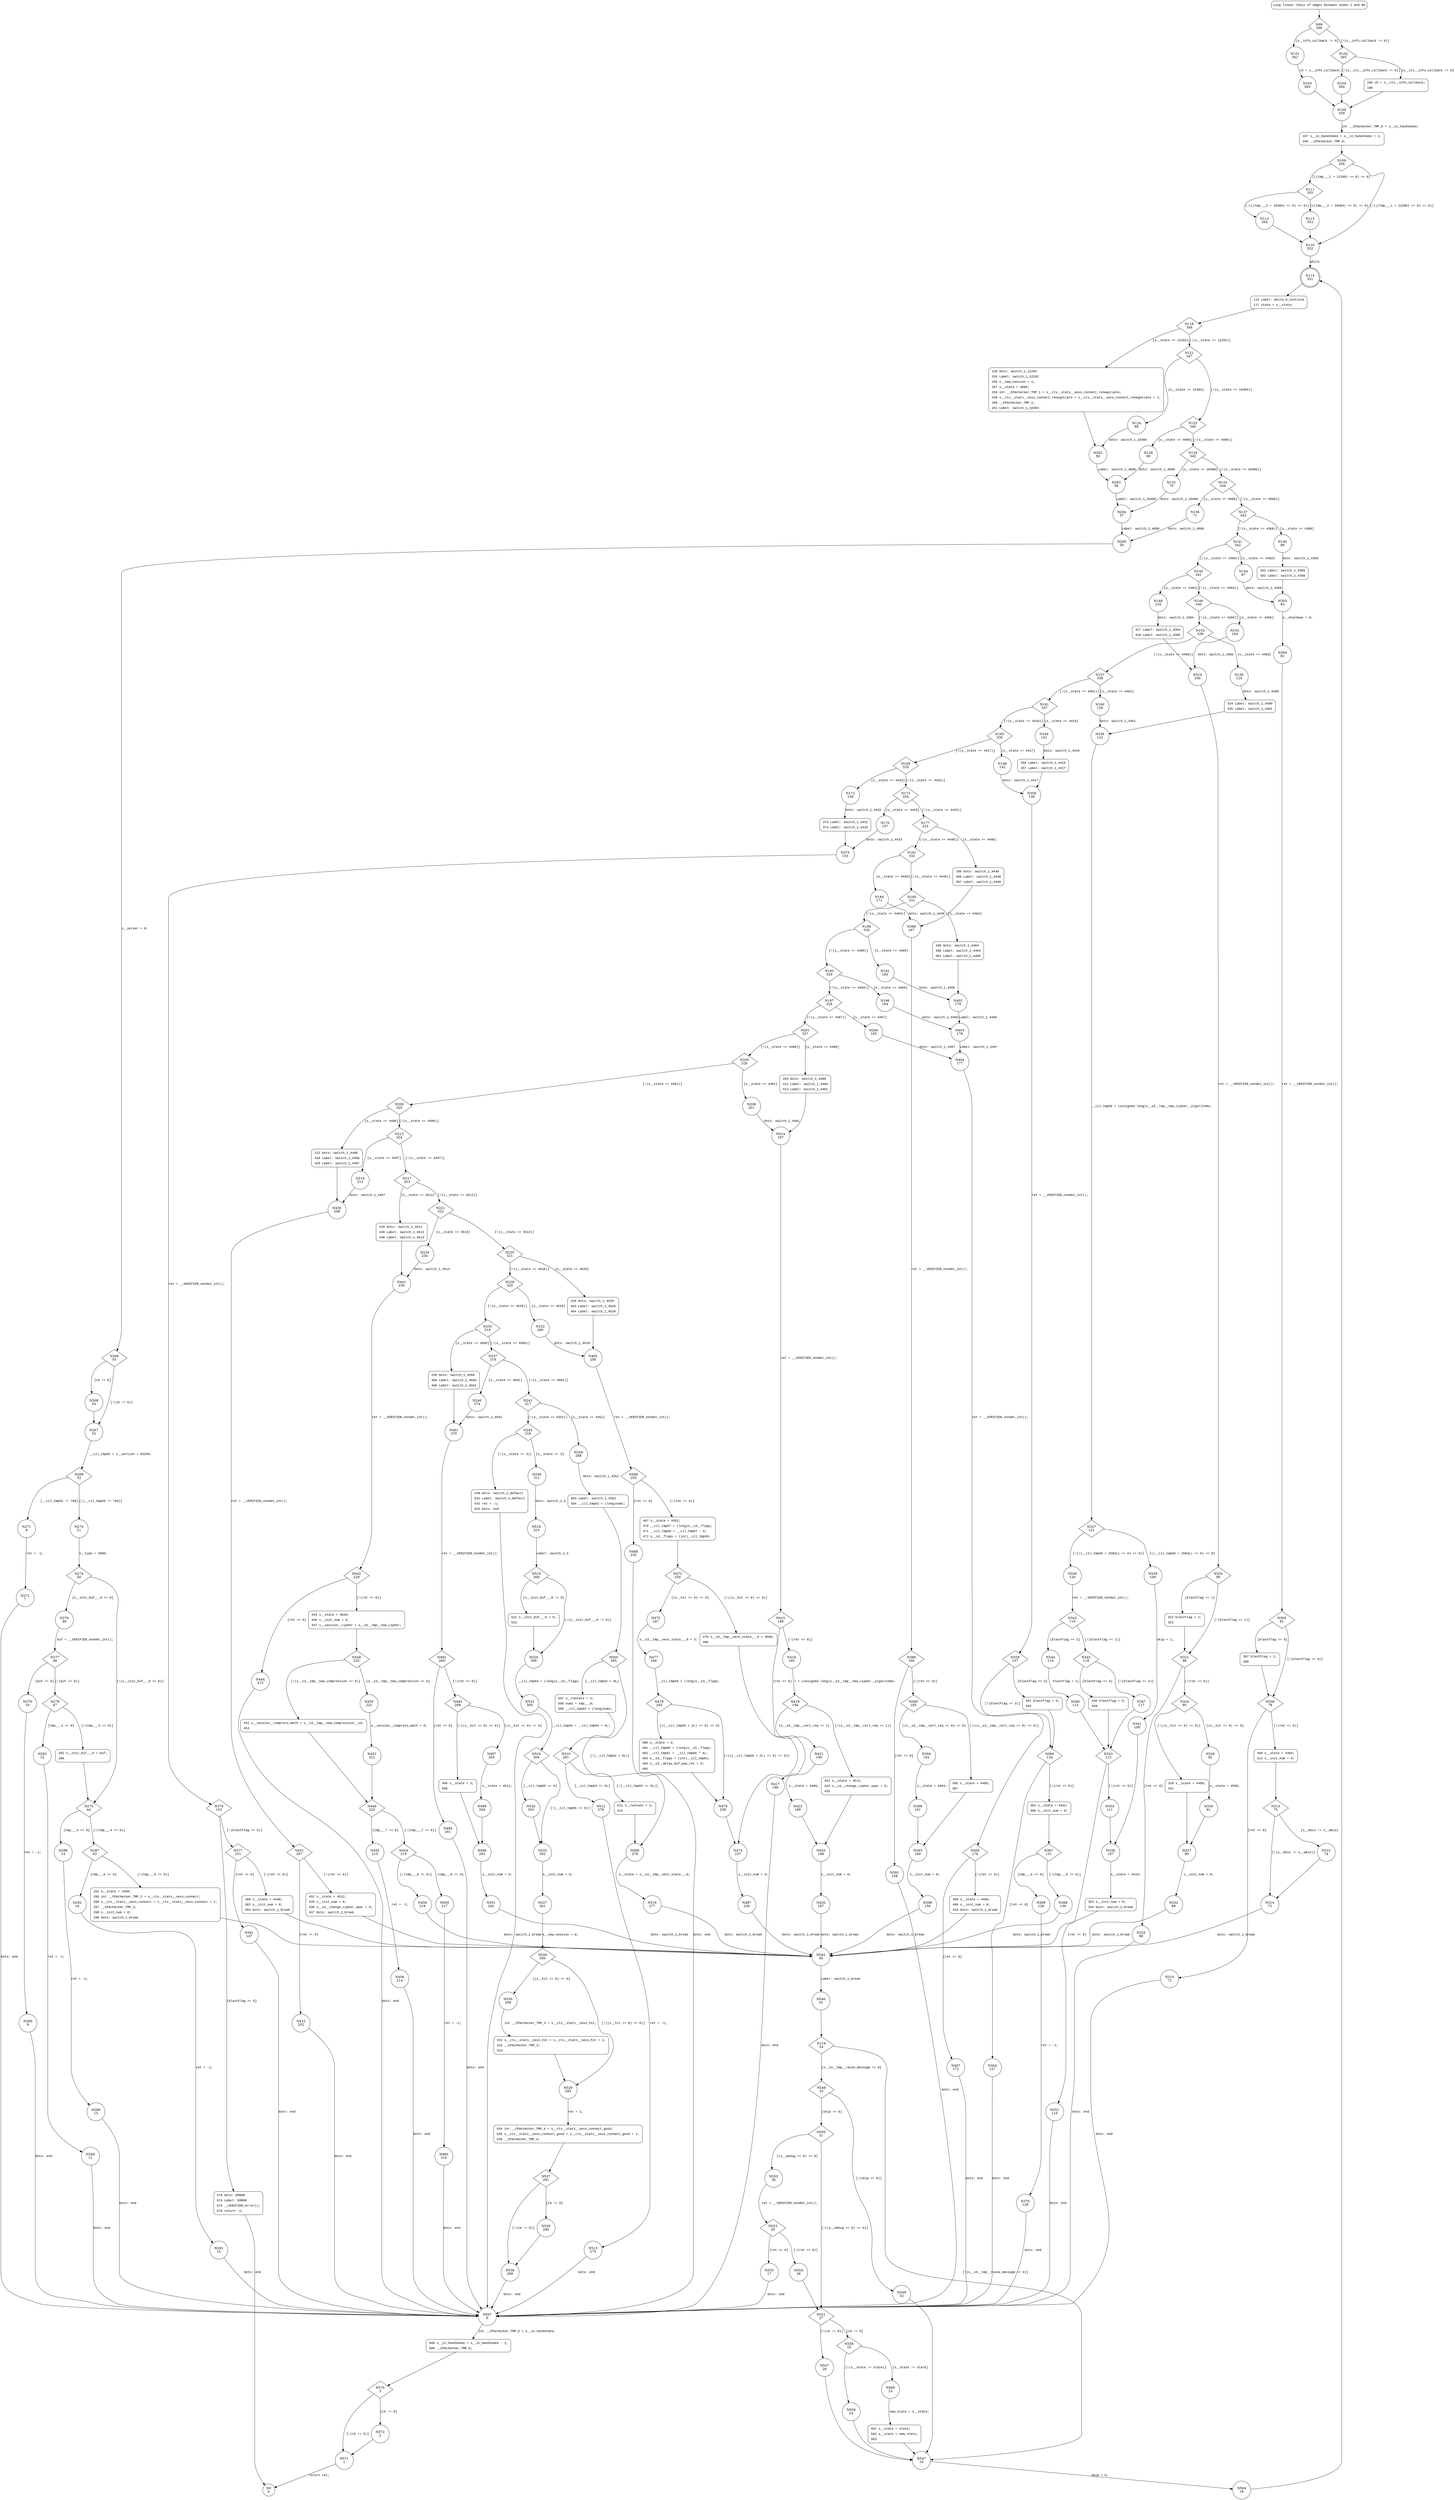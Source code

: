 digraph ssl3_connect {
99 [shape="diamond" label="N99\n366"]
101 [shape="circle" label="N101\n361"]
102 [shape="diamond" label="N102\n365"]
105 [shape="circle" label="N105\n363"]
104 [shape="circle" label="N104\n364"]
100 [shape="circle" label="N100\n359"]
107 [shape="circle" label="N107\n358"]
109 [shape="diamond" label="N109\n356"]
111 [shape="diamond" label="N111\n355"]
110 [shape="circle" label="N110\n352"]
114 [shape="doublecircle" label="N114\n351"]
115 [shape="circle" label="N115\n350"]
118 [shape="diamond" label="N118\n348"]
120 [shape="circle" label="N120\n67"]
121 [shape="diamond" label="N121\n347"]
124 [shape="circle" label="N124\n68"]
125 [shape="diamond" label="N125\n346"]
128 [shape="circle" label="N128\n69"]
129 [shape="diamond" label="N129\n345"]
132 [shape="circle" label="N132\n70"]
133 [shape="diamond" label="N133\n344"]
136 [shape="circle" label="N136\n71"]
137 [shape="diamond" label="N137\n343"]
140 [shape="circle" label="N140\n86"]
141 [shape="diamond" label="N141\n342"]
144 [shape="circle" label="N144\n87"]
145 [shape="diamond" label="N145\n341"]
148 [shape="circle" label="N148\n103"]
149 [shape="diamond" label="N149\n340"]
152 [shape="circle" label="N152\n104"]
153 [shape="diamond" label="N153\n339"]
156 [shape="circle" label="N156\n125"]
157 [shape="diamond" label="N157\n338"]
160 [shape="circle" label="N160\n126"]
161 [shape="diamond" label="N161\n337"]
164 [shape="circle" label="N164\n141"]
165 [shape="diamond" label="N165\n336"]
168 [shape="circle" label="N168\n142"]
169 [shape="diamond" label="N169\n335"]
172 [shape="circle" label="N172\n156"]
173 [shape="diamond" label="N173\n334"]
176 [shape="circle" label="N176\n157"]
177 [shape="diamond" label="N177\n333"]
180 [shape="circle" label="N180\n170"]
181 [shape="diamond" label="N181\n332"]
184 [shape="circle" label="N184\n171"]
185 [shape="diamond" label="N185\n331"]
188 [shape="circle" label="N188\n182"]
189 [shape="diamond" label="N189\n330"]
192 [shape="circle" label="N192\n183"]
193 [shape="diamond" label="N193\n329"]
196 [shape="circle" label="N196\n184"]
197 [shape="diamond" label="N197\n328"]
200 [shape="circle" label="N200\n185"]
201 [shape="diamond" label="N201\n327"]
204 [shape="circle" label="N204\n200"]
205 [shape="diamond" label="N205\n326"]
208 [shape="circle" label="N208\n201"]
209 [shape="diamond" label="N209\n325"]
212 [shape="circle" label="N212\n211"]
213 [shape="diamond" label="N213\n324"]
216 [shape="circle" label="N216\n212"]
217 [shape="diamond" label="N217\n323"]
220 [shape="circle" label="N220\n233"]
221 [shape="diamond" label="N221\n322"]
224 [shape="circle" label="N224\n234"]
225 [shape="diamond" label="N225\n321"]
228 [shape="circle" label="N228\n259"]
229 [shape="diamond" label="N229\n320"]
232 [shape="circle" label="N232\n260"]
233 [shape="diamond" label="N233\n319"]
236 [shape="circle" label="N236\n273"]
237 [shape="diamond" label="N237\n318"]
240 [shape="circle" label="N240\n274"]
241 [shape="diamond" label="N241\n317"]
244 [shape="circle" label="N244\n288"]
245 [shape="diamond" label="N245\n316"]
248 [shape="circle" label="N248\n311"]
249 [shape="circle" label="N249\n315"]
567 [shape="circle" label="N567\n6"]
568 [shape="circle" label="N568\n5"]
570 [shape="diamond" label="N570\n3"]
572 [shape="circle" label="N572\n2"]
571 [shape="circle" label="N571\n1"]
0 [shape="circle" label="N0\n0"]
518 [shape="circle" label="N518\n310"]
519 [shape="diamond" label="N519\n309"]
521 [shape="circle" label="N521\n308"]
520 [shape="circle" label="N520\n306"]
523 [shape="circle" label="N523\n305"]
524 [shape="diamond" label="N524\n304"]
526 [shape="circle" label="N526\n303"]
525 [shape="circle" label="N525\n302"]
527 [shape="circle" label="N527\n301"]
528 [shape="diamond" label="N528\n300"]
530 [shape="circle" label="N530\n299"]
529 [shape="circle" label="N529\n295"]
534 [shape="circle" label="N534\n294"]
537 [shape="diamond" label="N537\n291"]
539 [shape="circle" label="N539\n290"]
538 [shape="circle" label="N538\n289"]
531 [shape="circle" label="N531\n298"]
503 [shape="circle" label="N503\n287"]
505 [shape="diamond" label="N505\n285"]
507 [shape="circle" label="N507\n284"]
506 [shape="circle" label="N506\n278"]
516 [shape="circle" label="N516\n277"]
545 [shape="circle" label="N545\n36"]
546 [shape="circle" label="N546\n35"]
119 [shape="diamond" label="N119\n34"]
548 [shape="diamond" label="N548\n33"]
547 [shape="circle" label="N547\n19"]
564 [shape="circle" label="N564\n18"]
550 [shape="diamond" label="N550\n31"]
549 [shape="circle" label="N549\n32"]
552 [shape="circle" label="N552\n30"]
551 [shape="diamond" label="N551\n27"]
558 [shape="diamond" label="N558\n25"]
557 [shape="circle" label="N557\n26"]
560 [shape="circle" label="N560\n23"]
559 [shape="circle" label="N559\n24"]
561 [shape="circle" label="N561\n22"]
553 [shape="diamond" label="N553\n29"]
555 [shape="circle" label="N555\n17"]
554 [shape="circle" label="N554\n28"]
510 [shape="diamond" label="N510\n281"]
512 [shape="circle" label="N512\n276"]
511 [shape="circle" label="N511\n280"]
513 [shape="circle" label="N513\n275"]
491 [shape="circle" label="N491\n270"]
492 [shape="diamond" label="N492\n269"]
494 [shape="circle" label="N494\n261"]
493 [shape="diamond" label="N493\n268"]
497 [shape="circle" label="N497\n265"]
498 [shape="circle" label="N498\n267"]
496 [shape="circle" label="N496\n263"]
501 [shape="circle" label="N501\n262"]
499 [shape="circle" label="N499\n264"]
465 [shape="circle" label="N465\n256"]
466 [shape="diamond" label="N466\n255"]
468 [shape="circle" label="N468\n235"]
467 [shape="circle" label="N467\n254"]
473 [shape="diamond" label="N473\n250"]
475 [shape="circle" label="N475\n247"]
476 [shape="circle" label="N476\n249"]
474 [shape="circle" label="N474\n237"]
487 [shape="circle" label="N487\n236"]
477 [shape="circle" label="N477\n246"]
478 [shape="diamond" label="N478\n245"]
480 [shape="circle" label="N480\n244"]
479 [shape="circle" label="N479\n238"]
441 [shape="circle" label="N441\n230"]
442 [shape="diamond" label="N442\n229"]
444 [shape="circle" label="N444\n213"]
443 [shape="circle" label="N443\n228"]
448 [shape="diamond" label="N448\n225"]
450 [shape="circle" label="N450\n222"]
451 [shape="circle" label="N451\n224"]
449 [shape="diamond" label="N449\n220"]
455 [shape="circle" label="N455\n215"]
454 [shape="diamond" label="N454\n219"]
459 [shape="circle" label="N459\n217"]
458 [shape="circle" label="N458\n218"]
460 [shape="circle" label="N460\n216"]
456 [shape="circle" label="N456\n214"]
452 [shape="circle" label="N452\n221"]
430 [shape="circle" label="N430\n208"]
431 [shape="diamond" label="N431\n207"]
433 [shape="circle" label="N433\n202"]
432 [shape="circle" label="N432\n206"]
414 [shape="circle" label="N414\n197"]
415 [shape="diamond" label="N415\n196"]
417 [shape="circle" label="N417\n186"]
416 [shape="circle" label="N416\n195"]
419 [shape="diamond" label="N419\n194"]
421 [shape="circle" label="N421\n190"]
422 [shape="circle" label="N422\n193"]
420 [shape="circle" label="N420\n188"]
426 [shape="circle" label="N426\n187"]
423 [shape="circle" label="N423\n189"]
404 [shape="circle" label="N404\n177"]
405 [shape="diamond" label="N405\n176"]
407 [shape="circle" label="N407\n172"]
406 [shape="circle" label="N406\n175"]
403 [shape="circle" label="N403\n178"]
402 [shape="circle" label="N402\n179"]
388 [shape="circle" label="N388\n167"]
389 [shape="diamond" label="N389\n166"]
391 [shape="circle" label="N391\n158"]
390 [shape="diamond" label="N390\n165"]
394 [shape="circle" label="N394\n162"]
395 [shape="circle" label="N395\n164"]
393 [shape="circle" label="N393\n160"]
398 [shape="circle" label="N398\n159"]
396 [shape="circle" label="N396\n161"]
375 [shape="circle" label="N375\n153"]
376 [shape="diamond" label="N376\n152"]
378 [shape="circle" label="N378\n146"]
377 [shape="diamond" label="N377\n151"]
381 [shape="circle" label="N381\n147"]
380 [shape="circle" label="N380\n150"]
373 [shape="circle" label="N373\n155"]
358 [shape="circle" label="N358\n138"]
359 [shape="diamond" label="N359\n137"]
361 [shape="circle" label="N361\n136"]
360 [shape="diamond" label="N360\n134"]
364 [shape="circle" label="N364\n127"]
363 [shape="circle" label="N363\n133"]
367 [shape="diamond" label="N367\n131"]
369 [shape="circle" label="N369\n129"]
368 [shape="circle" label="N368\n130"]
370 [shape="circle" label="N370\n128"]
356 [shape="circle" label="N356\n140"]
336 [shape="circle" label="N336\n122"]
337 [shape="diamond" label="N337\n121"]
339 [shape="circle" label="N339\n109"]
340 [shape="circle" label="N340\n120"]
342 [shape="diamond" label="N342\n119"]
344 [shape="circle" label="N344\n114"]
345 [shape="diamond" label="N345\n118"]
348 [shape="circle" label="N348\n116"]
347 [shape="circle" label="N347\n117"]
343 [shape="diamond" label="N343\n112"]
351 [shape="circle" label="N351\n110"]
350 [shape="circle" label="N350\n111"]
338 [shape="circle" label="N338\n107"]
353 [shape="circle" label="N353\n106"]
346 [shape="circle" label="N346\n113"]
341 [shape="circle" label="N341\n108"]
334 [shape="circle" label="N334\n124"]
319 [shape="circle" label="N319\n100"]
320 [shape="diamond" label="N320\n99"]
322 [shape="circle" label="N322\n98"]
321 [shape="diamond" label="N321\n96"]
325 [shape="circle" label="N325\n88"]
324 [shape="diamond" label="N324\n95"]
328 [shape="circle" label="N328\n92"]
329 [shape="circle" label="N329\n94"]
327 [shape="circle" label="N327\n90"]
332 [shape="circle" label="N332\n89"]
330 [shape="circle" label="N330\n91"]
317 [shape="circle" label="N317\n102"]
303 [shape="circle" label="N303\n83"]
304 [shape="circle" label="N304\n82"]
305 [shape="diamond" label="N305\n81"]
307 [shape="circle" label="N307\n80"]
306 [shape="diamond" label="N306\n78"]
310 [shape="circle" label="N310\n72"]
309 [shape="circle" label="N309\n77"]
313 [shape="diamond" label="N313\n75"]
315 [shape="circle" label="N315\n74"]
314 [shape="circle" label="N314\n73"]
301 [shape="circle" label="N301\n85"]
265 [shape="circle" label="N265\n56"]
266 [shape="diamond" label="N266\n55"]
268 [shape="circle" label="N268\n54"]
267 [shape="circle" label="N267\n53"]
269 [shape="diamond" label="N269\n52"]
271 [shape="circle" label="N271\n8"]
270 [shape="circle" label="N270\n51"]
274 [shape="diamond" label="N274\n50"]
276 [shape="circle" label="N276\n49"]
275 [shape="diamond" label="N275\n44"]
288 [shape="circle" label="N288\n14"]
287 [shape="diamond" label="N287\n43"]
292 [shape="circle" label="N292\n16"]
291 [shape="circle" label="N291\n42"]
293 [shape="circle" label="N293\n15"]
289 [shape="circle" label="N289\n13"]
277 [shape="diamond" label="N277\n48"]
279 [shape="circle" label="N279\n10"]
278 [shape="diamond" label="N278\n47"]
283 [shape="circle" label="N283\n12"]
282 [shape="circle" label="N282\n46"]
284 [shape="circle" label="N284\n11"]
280 [shape="circle" label="N280\n9"]
272 [shape="circle" label="N272\n7"]
264 [shape="circle" label="N264\n57"]
263 [shape="circle" label="N263\n58"]
262 [shape="circle" label="N262\n59"]
113 [shape="circle" label="N113\n353"]
112 [shape="circle" label="N112\n354"]
103 [shape="circle" label="N103\n360"]
1 [style="filled,bold" penwidth="1" fillcolor="white" fontname="Courier New" shape="Mrecord" label="Long linear chain of edges between nodes 1 and 98"]
1 -> 99[label=""]
107 [style="filled,bold" penwidth="1" fillcolor="white" fontname="Courier New" shape="Mrecord" label=<<table border="0" cellborder="0" cellpadding="3" bgcolor="white"><tr><td align="right">107</td><td align="left">s__in_handshake = s__in_handshake + 1;</td></tr><tr><td align="right">108</td><td align="left">__CPAchecker_TMP_0;</td></tr></table>>]
107 -> 109[label=""]
115 [style="filled,bold" penwidth="1" fillcolor="white" fontname="Courier New" shape="Mrecord" label=<<table border="0" cellborder="0" cellpadding="3" bgcolor="white"><tr><td align="right">115</td><td align="left">Label: while_0_continue</td></tr><tr><td align="right">117</td><td align="left">state = s__state;</td></tr></table>>]
115 -> 118[label=""]
249 [style="filled,bold" penwidth="1" fillcolor="white" fontname="Courier New" shape="Mrecord" label=<<table border="0" cellborder="0" cellpadding="3" bgcolor="white"><tr><td align="right">249</td><td align="left">Goto: switch_1_default</td></tr><tr><td align="right">541</td><td align="left">Label: switch_1_default</td></tr><tr><td align="right">542</td><td align="left">ret = -1;</td></tr><tr><td align="right">543</td><td align="left">Goto: end</td></tr></table>>]
249 -> 567[label=""]
568 [style="filled,bold" penwidth="1" fillcolor="white" fontname="Courier New" shape="Mrecord" label=<<table border="0" cellborder="0" cellpadding="3" bgcolor="white"><tr><td align="right">568</td><td align="left">s__in_handshake = s__in_handshake - 1;</td></tr><tr><td align="right">569</td><td align="left">__CPAchecker_TMP_5;</td></tr></table>>]
568 -> 570[label=""]
534 [style="filled,bold" penwidth="1" fillcolor="white" fontname="Courier New" shape="Mrecord" label=<<table border="0" cellborder="0" cellpadding="3" bgcolor="white"><tr><td align="right">534</td><td align="left">int __CPAchecker_TMP_4 = s__ctx__stats__sess_connect_good;</td></tr><tr><td align="right">535</td><td align="left">s__ctx__stats__sess_connect_good = s__ctx__stats__sess_connect_good + 1;</td></tr><tr><td align="right">536</td><td align="left">__CPAchecker_TMP_4;</td></tr></table>>]
534 -> 537[label=""]
531 [style="filled,bold" penwidth="1" fillcolor="white" fontname="Courier New" shape="Mrecord" label=<<table border="0" cellborder="0" cellpadding="3" bgcolor="white"><tr><td align="right">531</td><td align="left">s__ctx__stats__sess_hit = s__ctx__stats__sess_hit + 1;</td></tr><tr><td align="right">532</td><td align="left">__CPAchecker_TMP_3;</td></tr><tr><td align="right">533</td><td align="left"></td></tr></table>>]
531 -> 529[label=""]
521 [style="filled,bold" penwidth="1" fillcolor="white" fontname="Courier New" shape="Mrecord" label=<<table border="0" cellborder="0" cellpadding="3" bgcolor="white"><tr><td align="right">521</td><td align="left">s__init_buf___0 = 0;</td></tr><tr><td align="right">522</td><td align="left"></td></tr></table>>]
521 -> 520[label=""]
503 [style="filled,bold" penwidth="1" fillcolor="white" fontname="Courier New" shape="Mrecord" label=<<table border="0" cellborder="0" cellpadding="3" bgcolor="white"><tr><td align="right">503</td><td align="left">Label: switch_1_4352</td></tr><tr><td align="right">504</td><td align="left">__cil_tmp62 = (long)num1;</td></tr></table>>]
503 -> 505[label=""]
561 [style="filled,bold" penwidth="1" fillcolor="white" fontname="Courier New" shape="Mrecord" label=<<table border="0" cellborder="0" cellpadding="3" bgcolor="white"><tr><td align="right">561</td><td align="left">s__state = state;</td></tr><tr><td align="right">562</td><td align="left">s__state = new_state;</td></tr><tr><td align="right">563</td><td align="left"></td></tr></table>>]
561 -> 547[label=""]
507 [style="filled,bold" penwidth="1" fillcolor="white" fontname="Courier New" shape="Mrecord" label=<<table border="0" cellborder="0" cellpadding="3" bgcolor="white"><tr><td align="right">507</td><td align="left">s__rwstate = 2;</td></tr><tr><td align="right">508</td><td align="left">num1 = tmp___9;</td></tr><tr><td align="right">509</td><td align="left">__cil_tmp63 = (long)num1;</td></tr></table>>]
507 -> 510[label=""]
511 [style="filled,bold" penwidth="1" fillcolor="white" fontname="Courier New" shape="Mrecord" label=<<table border="0" cellborder="0" cellpadding="3" bgcolor="white"><tr><td align="right">511</td><td align="left">s__rwstate = 1;</td></tr><tr><td align="right">515</td><td align="left"></td></tr></table>>]
511 -> 506[label=""]
498 [style="filled,bold" penwidth="1" fillcolor="white" fontname="Courier New" shape="Mrecord" label=<<table border="0" cellborder="0" cellpadding="3" bgcolor="white"><tr><td align="right">498</td><td align="left">s__state = 3;</td></tr><tr><td align="right">500</td><td align="left"></td></tr></table>>]
498 -> 496[label=""]
236 [style="filled,bold" penwidth="1" fillcolor="white" fontname="Courier New" shape="Mrecord" label=<<table border="0" cellborder="0" cellpadding="3" bgcolor="white"><tr><td align="right">236</td><td align="left">Goto: switch_1_4560</td></tr><tr><td align="right">489</td><td align="left">Label: switch_1_4560</td></tr><tr><td align="right">490</td><td align="left">Label: switch_1_4561</td></tr></table>>]
236 -> 491[label=""]
467 [style="filled,bold" penwidth="1" fillcolor="white" fontname="Courier New" shape="Mrecord" label=<<table border="0" cellborder="0" cellpadding="3" bgcolor="white"><tr><td align="right">467</td><td align="left">s__state = 4352;</td></tr><tr><td align="right">470</td><td align="left">__cil_tmp57 = (long)s__s3__flags;</td></tr><tr><td align="right">471</td><td align="left">__cil_tmp58 = __cil_tmp57 - 5;</td></tr><tr><td align="right">472</td><td align="left">s__s3__flags = (int)__cil_tmp58;</td></tr></table>>]
467 -> 473[label=""]
476 [style="filled,bold" penwidth="1" fillcolor="white" fontname="Courier New" shape="Mrecord" label=<<table border="0" cellborder="0" cellpadding="3" bgcolor="white"><tr><td align="right">476</td><td align="left">s__s3__tmp__next_state___0 = 4560;</td></tr><tr><td align="right">486</td><td align="left"></td></tr></table>>]
476 -> 474[label=""]
480 [style="filled,bold" penwidth="1" fillcolor="white" fontname="Courier New" shape="Mrecord" label=<<table border="0" cellborder="0" cellpadding="3" bgcolor="white"><tr><td align="right">480</td><td align="left">s__state = 3;</td></tr><tr><td align="right">481</td><td align="left">__cil_tmp60 = (long)s__s3__flags;</td></tr><tr><td align="right">482</td><td align="left">__cil_tmp61 = __cil_tmp60 * 4L;</td></tr><tr><td align="right">483</td><td align="left">s__s3__flags = (int)__cil_tmp61;</td></tr><tr><td align="right">484</td><td align="left">s__s3__delay_buf_pop_ret = 0;</td></tr><tr><td align="right">485</td><td align="left"></td></tr></table>>]
480 -> 479[label=""]
228 [style="filled,bold" penwidth="1" fillcolor="white" fontname="Courier New" shape="Mrecord" label=<<table border="0" cellborder="0" cellpadding="3" bgcolor="white"><tr><td align="right">228</td><td align="left">Goto: switch_1_4528</td></tr><tr><td align="right">463</td><td align="left">Label: switch_1_4528</td></tr><tr><td align="right">464</td><td align="left">Label: switch_1_4529</td></tr></table>>]
228 -> 465[label=""]
443 [style="filled,bold" penwidth="1" fillcolor="white" fontname="Courier New" shape="Mrecord" label=<<table border="0" cellborder="0" cellpadding="3" bgcolor="white"><tr><td align="right">443</td><td align="left">s__state = 4528;</td></tr><tr><td align="right">446</td><td align="left">s__init_num = 0;</td></tr><tr><td align="right">447</td><td align="left">s__session__cipher = s__s3__tmp__new_cipher;</td></tr></table>>]
443 -> 448[label=""]
451 [style="filled,bold" penwidth="1" fillcolor="white" fontname="Courier New" shape="Mrecord" label=<<table border="0" cellborder="0" cellpadding="3" bgcolor="white"><tr><td align="right">451</td><td align="left">s__session__compress_meth = s__s3__tmp__new_compression__id;</td></tr><tr><td align="right">453</td><td align="left"></td></tr></table>>]
451 -> 449[label=""]
220 [style="filled,bold" penwidth="1" fillcolor="white" fontname="Courier New" shape="Mrecord" label=<<table border="0" cellborder="0" cellpadding="3" bgcolor="white"><tr><td align="right">220</td><td align="left">Goto: switch_1_4512</td></tr><tr><td align="right">439</td><td align="left">Label: switch_1_4512</td></tr><tr><td align="right">440</td><td align="left">Label: switch_1_4513</td></tr></table>>]
220 -> 441[label=""]
432 [style="filled,bold" penwidth="1" fillcolor="white" fontname="Courier New" shape="Mrecord" label=<<table border="0" cellborder="0" cellpadding="3" bgcolor="white"><tr><td align="right">432</td><td align="left">s__state = 4512;</td></tr><tr><td align="right">435</td><td align="left">s__init_num = 0;</td></tr><tr><td align="right">436</td><td align="left">s__s3__change_cipher_spec = 0;</td></tr><tr><td align="right">437</td><td align="left">Goto: switch_1_break</td></tr></table>>]
432 -> 545[label=""]
212 [style="filled,bold" penwidth="1" fillcolor="white" fontname="Courier New" shape="Mrecord" label=<<table border="0" cellborder="0" cellpadding="3" bgcolor="white"><tr><td align="right">212</td><td align="left">Goto: switch_1_4496</td></tr><tr><td align="right">428</td><td align="left">Label: switch_1_4496</td></tr><tr><td align="right">429</td><td align="left">Label: switch_1_4497</td></tr></table>>]
212 -> 430[label=""]
422 [style="filled,bold" penwidth="1" fillcolor="white" fontname="Courier New" shape="Mrecord" label=<<table border="0" cellborder="0" cellpadding="3" bgcolor="white"><tr><td align="right">422</td><td align="left">s__state = 4512;</td></tr><tr><td align="right">424</td><td align="left">s__s3__change_cipher_spec = 0;</td></tr><tr><td align="right">425</td><td align="left"></td></tr></table>>]
422 -> 420[label=""]
204 [style="filled,bold" penwidth="1" fillcolor="white" fontname="Courier New" shape="Mrecord" label=<<table border="0" cellborder="0" cellpadding="3" bgcolor="white"><tr><td align="right">204</td><td align="left">Goto: switch_1_4480</td></tr><tr><td align="right">412</td><td align="left">Label: switch_1_4480</td></tr><tr><td align="right">413</td><td align="left">Label: switch_1_4481</td></tr></table>>]
204 -> 414[label=""]
406 [style="filled,bold" penwidth="1" fillcolor="white" fontname="Courier New" shape="Mrecord" label=<<table border="0" cellborder="0" cellpadding="3" bgcolor="white"><tr><td align="right">406</td><td align="left">s__state = 4480;</td></tr><tr><td align="right">409</td><td align="left">s__init_num = 0;</td></tr><tr><td align="right">410</td><td align="left">Goto: switch_1_break</td></tr></table>>]
406 -> 545[label=""]
188 [style="filled,bold" penwidth="1" fillcolor="white" fontname="Courier New" shape="Mrecord" label=<<table border="0" cellborder="0" cellpadding="3" bgcolor="white"><tr><td align="right">188</td><td align="left">Goto: switch_1_4464</td></tr><tr><td align="right">400</td><td align="left">Label: switch_1_4464</td></tr><tr><td align="right">401</td><td align="left">Label: switch_1_4465</td></tr></table>>]
188 -> 402[label=""]
395 [style="filled,bold" penwidth="1" fillcolor="white" fontname="Courier New" shape="Mrecord" label=<<table border="0" cellborder="0" cellpadding="3" bgcolor="white"><tr><td align="right">395</td><td align="left">s__state = 4480;</td></tr><tr><td align="right">397</td><td align="left"></td></tr></table>>]
395 -> 393[label=""]
180 [style="filled,bold" penwidth="1" fillcolor="white" fontname="Courier New" shape="Mrecord" label=<<table border="0" cellborder="0" cellpadding="3" bgcolor="white"><tr><td align="right">180</td><td align="left">Goto: switch_1_4448</td></tr><tr><td align="right">386</td><td align="left">Label: switch_1_4448</td></tr><tr><td align="right">387</td><td align="left">Label: switch_1_4449</td></tr></table>>]
180 -> 388[label=""]
380 [style="filled,bold" penwidth="1" fillcolor="white" fontname="Courier New" shape="Mrecord" label=<<table border="0" cellborder="0" cellpadding="3" bgcolor="white"><tr><td align="right">380</td><td align="left">s__state = 4448;</td></tr><tr><td align="right">383</td><td align="left">s__init_num = 0;</td></tr><tr><td align="right">384</td><td align="left">Goto: switch_1_break</td></tr></table>>]
380 -> 545[label=""]
378 [style="filled,bold" penwidth="1" fillcolor="white" fontname="Courier New" shape="Mrecord" label=<<table border="0" cellborder="0" cellpadding="3" bgcolor="white"><tr><td align="right">378</td><td align="left">Goto: ERROR</td></tr><tr><td align="right">574</td><td align="left">Label: ERROR</td></tr><tr><td align="right">575</td><td align="left">__VERIFIER_error();</td></tr><tr><td align="right">576</td><td align="left">return -1;</td></tr></table>>]
378 -> 0[label=""]
373 [style="filled,bold" penwidth="1" fillcolor="white" fontname="Courier New" shape="Mrecord" label=<<table border="0" cellborder="0" cellpadding="3" bgcolor="white"><tr><td align="right">373</td><td align="left">Label: switch_1_4432</td></tr><tr><td align="right">374</td><td align="left">Label: switch_1_4433</td></tr></table>>]
373 -> 375[label=""]
363 [style="filled,bold" penwidth="1" fillcolor="white" fontname="Courier New" shape="Mrecord" label=<<table border="0" cellborder="0" cellpadding="3" bgcolor="white"><tr><td align="right">363</td><td align="left">s__state = 4432;</td></tr><tr><td align="right">366</td><td align="left">s__init_num = 0;</td></tr></table>>]
363 -> 367[label=""]
361 [style="filled,bold" penwidth="1" fillcolor="white" fontname="Courier New" shape="Mrecord" label=<<table border="0" cellborder="0" cellpadding="3" bgcolor="white"><tr><td align="right">361</td><td align="left">blastFlag = 4;</td></tr><tr><td align="right">362</td><td align="left"></td></tr></table>>]
361 -> 360[label=""]
356 [style="filled,bold" penwidth="1" fillcolor="white" fontname="Courier New" shape="Mrecord" label=<<table border="0" cellborder="0" cellpadding="3" bgcolor="white"><tr><td align="right">356</td><td align="left">Label: switch_1_4416</td></tr><tr><td align="right">357</td><td align="left">Label: switch_1_4417</td></tr></table>>]
356 -> 358[label=""]
353 [style="filled,bold" penwidth="1" fillcolor="white" fontname="Courier New" shape="Mrecord" label=<<table border="0" cellborder="0" cellpadding="3" bgcolor="white"><tr><td align="right">353</td><td align="left">s__init_num = 0;</td></tr><tr><td align="right">354</td><td align="left">Goto: switch_1_break</td></tr></table>>]
353 -> 545[label=""]
348 [style="filled,bold" penwidth="1" fillcolor="white" fontname="Courier New" shape="Mrecord" label=<<table border="0" cellborder="0" cellpadding="3" bgcolor="white"><tr><td align="right">348</td><td align="left">blastFlag = 5;</td></tr><tr><td align="right">349</td><td align="left"></td></tr></table>>]
348 -> 343[label=""]
334 [style="filled,bold" penwidth="1" fillcolor="white" fontname="Courier New" shape="Mrecord" label=<<table border="0" cellborder="0" cellpadding="3" bgcolor="white"><tr><td align="right">334</td><td align="left">Label: switch_1_4400</td></tr><tr><td align="right">335</td><td align="left">Label: switch_1_4401</td></tr></table>>]
334 -> 336[label=""]
329 [style="filled,bold" penwidth="1" fillcolor="white" fontname="Courier New" shape="Mrecord" label=<<table border="0" cellborder="0" cellpadding="3" bgcolor="white"><tr><td align="right">329</td><td align="left">s__state = 4400;</td></tr><tr><td align="right">331</td><td align="left"></td></tr></table>>]
329 -> 327[label=""]
322 [style="filled,bold" penwidth="1" fillcolor="white" fontname="Courier New" shape="Mrecord" label=<<table border="0" cellborder="0" cellpadding="3" bgcolor="white"><tr><td align="right">322</td><td align="left">blastFlag = 2;</td></tr><tr><td align="right">323</td><td align="left"></td></tr></table>>]
322 -> 321[label=""]
317 [style="filled,bold" penwidth="1" fillcolor="white" fontname="Courier New" shape="Mrecord" label=<<table border="0" cellborder="0" cellpadding="3" bgcolor="white"><tr><td align="right">317</td><td align="left">Label: switch_1_4384</td></tr><tr><td align="right">318</td><td align="left">Label: switch_1_4385</td></tr></table>>]
317 -> 319[label=""]
309 [style="filled,bold" penwidth="1" fillcolor="white" fontname="Courier New" shape="Mrecord" label=<<table border="0" cellborder="0" cellpadding="3" bgcolor="white"><tr><td align="right">309</td><td align="left">s__state = 4384;</td></tr><tr><td align="right">312</td><td align="left">s__init_num = 0;</td></tr></table>>]
309 -> 313[label=""]
307 [style="filled,bold" penwidth="1" fillcolor="white" fontname="Courier New" shape="Mrecord" label=<<table border="0" cellborder="0" cellpadding="3" bgcolor="white"><tr><td align="right">307</td><td align="left">blastFlag = 1;</td></tr><tr><td align="right">308</td><td align="left"></td></tr></table>>]
307 -> 306[label=""]
301 [style="filled,bold" penwidth="1" fillcolor="white" fontname="Courier New" shape="Mrecord" label=<<table border="0" cellborder="0" cellpadding="3" bgcolor="white"><tr><td align="right">301</td><td align="left">Label: switch_1_4368</td></tr><tr><td align="right">302</td><td align="left">Label: switch_1_4369</td></tr></table>>]
301 -> 303[label=""]
291 [style="filled,bold" penwidth="1" fillcolor="white" fontname="Courier New" shape="Mrecord" label=<<table border="0" cellborder="0" cellpadding="3" bgcolor="white"><tr><td align="right">291</td><td align="left">s__state = 4368;</td></tr><tr><td align="right">295</td><td align="left">int __CPAchecker_TMP_2 = s__ctx__stats__sess_connect;</td></tr><tr><td align="right">296</td><td align="left">s__ctx__stats__sess_connect = s__ctx__stats__sess_connect + 1;</td></tr><tr><td align="right">297</td><td align="left">__CPAchecker_TMP_2;</td></tr><tr><td align="right">298</td><td align="left">s__init_num = 0;</td></tr><tr><td align="right">299</td><td align="left">Goto: switch_1_break</td></tr></table>>]
291 -> 545[label=""]
282 [style="filled,bold" penwidth="1" fillcolor="white" fontname="Courier New" shape="Mrecord" label=<<table border="0" cellborder="0" cellpadding="3" bgcolor="white"><tr><td align="right">282</td><td align="left">s__init_buf___0 = buf;</td></tr><tr><td align="right">286</td><td align="left"></td></tr></table>>]
282 -> 275[label=""]
120 [style="filled,bold" penwidth="1" fillcolor="white" fontname="Courier New" shape="Mrecord" label=<<table border="0" cellborder="0" cellpadding="3" bgcolor="white"><tr><td align="right">120</td><td align="left">Goto: switch_1_12292</td></tr><tr><td align="right">255</td><td align="left">Label: switch_1_12292</td></tr><tr><td align="right">256</td><td align="left">s__new_session = 1;</td></tr><tr><td align="right">257</td><td align="left">s__state = 4096;</td></tr><tr><td align="right">258</td><td align="left">int __CPAchecker_TMP_1 = s__ctx__stats__sess_connect_renegotiate;</td></tr><tr><td align="right">259</td><td align="left">s__ctx__stats__sess_connect_renegotiate = s__ctx__stats__sess_connect_renegotiate + 1;</td></tr><tr><td align="right">260</td><td align="left">__CPAchecker_TMP_1;</td></tr><tr><td align="right">261</td><td align="left">Label: switch_1_16384</td></tr></table>>]
120 -> 262[label=""]
105 [style="filled,bold" penwidth="1" fillcolor="white" fontname="Courier New" shape="Mrecord" label=<<table border="0" cellborder="0" cellpadding="3" bgcolor="white"><tr><td align="right">105</td><td align="left">cb = s__ctx__info_callback;</td></tr><tr><td align="right">106</td><td align="left"></td></tr></table>>]
105 -> 100[label=""]
99 -> 101 [label="[s__info_callback != 0]" fontname="Courier New"]
99 -> 102 [label="[!(s__info_callback != 0)]" fontname="Courier New"]
102 -> 105 [label="[s__ctx__info_callback != 0]" fontname="Courier New"]
102 -> 104 [label="[!(s__ctx__info_callback != 0)]" fontname="Courier New"]
100 -> 107 [label="int __CPAchecker_TMP_0 = s__in_handshake;" fontname="Courier New"]
109 -> 111 [label="[((tmp___1 + 12288) == 0) == 0]" fontname="Courier New"]
109 -> 110 [label="[!(((tmp___1 + 12288) == 0) == 0)]" fontname="Courier New"]
110 -> 114 [label="while" fontname="Courier New"]
114 -> 115 [label="" fontname="Courier New"]
118 -> 120 [label="[s__state == 12292]" fontname="Courier New"]
118 -> 121 [label="[!(s__state == 12292)]" fontname="Courier New"]
121 -> 124 [label="[s__state == 16384]" fontname="Courier New"]
121 -> 125 [label="[!(s__state == 16384)]" fontname="Courier New"]
125 -> 128 [label="[s__state == 4096]" fontname="Courier New"]
125 -> 129 [label="[!(s__state == 4096)]" fontname="Courier New"]
129 -> 132 [label="[s__state == 20480]" fontname="Courier New"]
129 -> 133 [label="[!(s__state == 20480)]" fontname="Courier New"]
133 -> 136 [label="[s__state == 4099]" fontname="Courier New"]
133 -> 137 [label="[!(s__state == 4099)]" fontname="Courier New"]
137 -> 140 [label="[s__state == 4368]" fontname="Courier New"]
137 -> 141 [label="[!(s__state == 4368)]" fontname="Courier New"]
141 -> 144 [label="[s__state == 4369]" fontname="Courier New"]
141 -> 145 [label="[!(s__state == 4369)]" fontname="Courier New"]
145 -> 148 [label="[s__state == 4384]" fontname="Courier New"]
145 -> 149 [label="[!(s__state == 4384)]" fontname="Courier New"]
149 -> 152 [label="[s__state == 4385]" fontname="Courier New"]
149 -> 153 [label="[!(s__state == 4385)]" fontname="Courier New"]
153 -> 156 [label="[s__state == 4400]" fontname="Courier New"]
153 -> 157 [label="[!(s__state == 4400)]" fontname="Courier New"]
157 -> 160 [label="[s__state == 4401]" fontname="Courier New"]
157 -> 161 [label="[!(s__state == 4401)]" fontname="Courier New"]
161 -> 164 [label="[s__state == 4416]" fontname="Courier New"]
161 -> 165 [label="[!(s__state == 4416)]" fontname="Courier New"]
165 -> 168 [label="[s__state == 4417]" fontname="Courier New"]
165 -> 169 [label="[!(s__state == 4417)]" fontname="Courier New"]
169 -> 172 [label="[s__state == 4432]" fontname="Courier New"]
169 -> 173 [label="[!(s__state == 4432)]" fontname="Courier New"]
173 -> 176 [label="[s__state == 4433]" fontname="Courier New"]
173 -> 177 [label="[!(s__state == 4433)]" fontname="Courier New"]
177 -> 180 [label="[s__state == 4448]" fontname="Courier New"]
177 -> 181 [label="[!(s__state == 4448)]" fontname="Courier New"]
181 -> 184 [label="[s__state == 4449]" fontname="Courier New"]
181 -> 185 [label="[!(s__state == 4449)]" fontname="Courier New"]
185 -> 188 [label="[s__state == 4464]" fontname="Courier New"]
185 -> 189 [label="[!(s__state == 4464)]" fontname="Courier New"]
189 -> 192 [label="[s__state == 4465]" fontname="Courier New"]
189 -> 193 [label="[!(s__state == 4465)]" fontname="Courier New"]
193 -> 196 [label="[s__state == 4466]" fontname="Courier New"]
193 -> 197 [label="[!(s__state == 4466)]" fontname="Courier New"]
197 -> 200 [label="[s__state == 4467]" fontname="Courier New"]
197 -> 201 [label="[!(s__state == 4467)]" fontname="Courier New"]
201 -> 204 [label="[s__state == 4480]" fontname="Courier New"]
201 -> 205 [label="[!(s__state == 4480)]" fontname="Courier New"]
205 -> 208 [label="[s__state == 4481]" fontname="Courier New"]
205 -> 209 [label="[!(s__state == 4481)]" fontname="Courier New"]
209 -> 212 [label="[s__state == 4496]" fontname="Courier New"]
209 -> 213 [label="[!(s__state == 4496)]" fontname="Courier New"]
213 -> 216 [label="[s__state == 4497]" fontname="Courier New"]
213 -> 217 [label="[!(s__state == 4497)]" fontname="Courier New"]
217 -> 220 [label="[s__state == 4512]" fontname="Courier New"]
217 -> 221 [label="[!(s__state == 4512)]" fontname="Courier New"]
221 -> 224 [label="[s__state == 4513]" fontname="Courier New"]
221 -> 225 [label="[!(s__state == 4513)]" fontname="Courier New"]
225 -> 228 [label="[s__state == 4528]" fontname="Courier New"]
225 -> 229 [label="[!(s__state == 4528)]" fontname="Courier New"]
229 -> 232 [label="[s__state == 4529]" fontname="Courier New"]
229 -> 233 [label="[!(s__state == 4529)]" fontname="Courier New"]
233 -> 236 [label="[s__state == 4560]" fontname="Courier New"]
233 -> 237 [label="[!(s__state == 4560)]" fontname="Courier New"]
237 -> 240 [label="[s__state == 4561]" fontname="Courier New"]
237 -> 241 [label="[!(s__state == 4561)]" fontname="Courier New"]
241 -> 244 [label="[s__state == 4352]" fontname="Courier New"]
241 -> 245 [label="[!(s__state == 4352)]" fontname="Courier New"]
245 -> 248 [label="[s__state == 3]" fontname="Courier New"]
245 -> 249 [label="[!(s__state == 3)]" fontname="Courier New"]
567 -> 568 [label="int __CPAchecker_TMP_5 = s__in_handshake;" fontname="Courier New"]
570 -> 572 [label="[cb != 0]" fontname="Courier New"]
570 -> 571 [label="[!(cb != 0)]" fontname="Courier New"]
571 -> 0 [label="return ret;" fontname="Courier New"]
248 -> 518 [label="Goto: switch_1_3" fontname="Courier New"]
519 -> 521 [label="[s__init_buf___0 != 0]" fontname="Courier New"]
519 -> 520 [label="[!(s__init_buf___0 != 0)]" fontname="Courier New"]
520 -> 523 [label="__cil_tmp64 = (long)s__s3__flags;" fontname="Courier New"]
524 -> 526 [label="[__cil_tmp65 == 0]" fontname="Courier New"]
524 -> 525 [label="[!(__cil_tmp65 == 0)]" fontname="Courier New"]
525 -> 527 [label="s__init_num = 0;" fontname="Courier New"]
528 -> 530 [label="[(s__hit == 0) == 0]" fontname="Courier New"]
528 -> 529 [label="[!((s__hit == 0) == 0)]" fontname="Courier New"]
529 -> 534 [label="ret = 1;" fontname="Courier New"]
537 -> 539 [label="[cb != 0]" fontname="Courier New"]
537 -> 538 [label="[!(cb != 0)]" fontname="Courier New"]
538 -> 567 [label="Goto: end" fontname="Courier New"]
530 -> 531 [label="int __CPAchecker_TMP_3 = s__ctx__stats__sess_hit;" fontname="Courier New"]
526 -> 525 [label="" fontname="Courier New"]
244 -> 503 [label="Goto: switch_1_4352" fontname="Courier New"]
505 -> 507 [label="[__cil_tmp62 > 0L]" fontname="Courier New"]
505 -> 506 [label="[!(__cil_tmp62 > 0L)]" fontname="Courier New"]
506 -> 516 [label="s__state = s__s3__tmp__next_state___0;" fontname="Courier New"]
545 -> 546 [label="Label: switch_1_break" fontname="Courier New"]
119 -> 548 [label="[s__s3__tmp__reuse_message == 0]" fontname="Courier New"]
119 -> 547 [label="[!(s__s3__tmp__reuse_message == 0)]" fontname="Courier New"]
547 -> 564 [label="skip = 0;" fontname="Courier New"]
548 -> 550 [label="[skip == 0]" fontname="Courier New"]
548 -> 549 [label="[!(skip == 0)]" fontname="Courier New"]
550 -> 552 [label="[(s__debug == 0) == 0]" fontname="Courier New"]
550 -> 551 [label="[!((s__debug == 0) == 0)]" fontname="Courier New"]
551 -> 558 [label="[cb != 0]" fontname="Courier New"]
551 -> 557 [label="[!(cb != 0)]" fontname="Courier New"]
558 -> 560 [label="[s__state != state]" fontname="Courier New"]
558 -> 559 [label="[!(s__state != state)]" fontname="Courier New"]
560 -> 561 [label="new_state = s__state;" fontname="Courier New"]
552 -> 553 [label="ret = __VERIFIER_nondet_int();" fontname="Courier New"]
553 -> 555 [label="[ret <= 0]" fontname="Courier New"]
553 -> 554 [label="[!(ret <= 0)]" fontname="Courier New"]
555 -> 567 [label="Goto: end" fontname="Courier New"]
510 -> 512 [label="[__cil_tmp63 <= 0L]" fontname="Courier New"]
510 -> 511 [label="[!(__cil_tmp63 <= 0L)]" fontname="Courier New"]
512 -> 513 [label="ret = -1;" fontname="Courier New"]
240 -> 491 [label="Goto: switch_1_4561" fontname="Courier New"]
491 -> 492 [label="ret = __VERIFIER_nondet_int();" fontname="Courier New"]
492 -> 494 [label="[ret <= 0]" fontname="Courier New"]
492 -> 493 [label="[!(ret <= 0)]" fontname="Courier New"]
493 -> 497 [label="[(s__hit == 0) == 0]" fontname="Courier New"]
493 -> 498 [label="[!((s__hit == 0) == 0)]" fontname="Courier New"]
496 -> 501 [label="s__init_num = 0;" fontname="Courier New"]
497 -> 499 [label="s__state = 4512;" fontname="Courier New"]
494 -> 567 [label="Goto: end" fontname="Courier New"]
232 -> 465 [label="Goto: switch_1_4529" fontname="Courier New"]
465 -> 466 [label="ret = __VERIFIER_nondet_int();" fontname="Courier New"]
466 -> 468 [label="[ret <= 0]" fontname="Courier New"]
466 -> 467 [label="[!(ret <= 0)]" fontname="Courier New"]
473 -> 475 [label="[(s__hit == 0) == 0]" fontname="Courier New"]
473 -> 476 [label="[!((s__hit == 0) == 0)]" fontname="Courier New"]
474 -> 487 [label="s__init_num = 0;" fontname="Courier New"]
475 -> 477 [label="s__s3__tmp__next_state___0 = 3;" fontname="Courier New"]
478 -> 480 [label="[((__cil_tmp59 + 2L) == 0) == 0]" fontname="Courier New"]
478 -> 479 [label="[!(((__cil_tmp59 + 2L) == 0) == 0)]" fontname="Courier New"]
479 -> 474 [label="" fontname="Courier New"]
468 -> 567 [label="Goto: end" fontname="Courier New"]
224 -> 441 [label="Goto: switch_1_4513" fontname="Courier New"]
441 -> 442 [label="ret = __VERIFIER_nondet_int();" fontname="Courier New"]
442 -> 444 [label="[ret <= 0]" fontname="Courier New"]
442 -> 443 [label="[!(ret <= 0)]" fontname="Courier New"]
448 -> 450 [label="[s__s3__tmp__new_compression == 0]" fontname="Courier New"]
448 -> 451 [label="[!(s__s3__tmp__new_compression == 0)]" fontname="Courier New"]
449 -> 455 [label="[tmp___7 == 0]" fontname="Courier New"]
449 -> 454 [label="[!(tmp___7 == 0)]" fontname="Courier New"]
454 -> 459 [label="[tmp___8 == 0]" fontname="Courier New"]
454 -> 458 [label="[!(tmp___8 == 0)]" fontname="Courier New"]
459 -> 460 [label="ret = -1;" fontname="Courier New"]
455 -> 456 [label="ret = -1;" fontname="Courier New"]
450 -> 452 [label="s__session__compress_meth = 0;" fontname="Courier New"]
444 -> 567 [label="Goto: end" fontname="Courier New"]
216 -> 430 [label="Goto: switch_1_4497" fontname="Courier New"]
430 -> 431 [label="ret = __VERIFIER_nondet_int();" fontname="Courier New"]
431 -> 433 [label="[ret <= 0]" fontname="Courier New"]
431 -> 432 [label="[!(ret <= 0)]" fontname="Courier New"]
433 -> 567 [label="Goto: end" fontname="Courier New"]
208 -> 414 [label="Goto: switch_1_4481" fontname="Courier New"]
414 -> 415 [label="ret = __VERIFIER_nondet_int();" fontname="Courier New"]
415 -> 417 [label="[ret <= 0]" fontname="Courier New"]
415 -> 416 [label="[!(ret <= 0)]" fontname="Courier New"]
419 -> 421 [label="[s__s3__tmp__cert_req == 1]" fontname="Courier New"]
419 -> 422 [label="[!(s__s3__tmp__cert_req == 1)]" fontname="Courier New"]
420 -> 426 [label="s__init_num = 0;" fontname="Courier New"]
421 -> 423 [label="s__state = 4496;" fontname="Courier New"]
417 -> 567 [label="Goto: end" fontname="Courier New"]
200 -> 404 [label="Goto: switch_1_4467" fontname="Courier New"]
404 -> 405 [label="ret = __VERIFIER_nondet_int();" fontname="Courier New"]
405 -> 407 [label="[ret <= 0]" fontname="Courier New"]
405 -> 406 [label="[!(ret <= 0)]" fontname="Courier New"]
407 -> 567 [label="Goto: end" fontname="Courier New"]
403 -> 404 [label="Label: switch_1_4467" fontname="Courier New"]
402 -> 403 [label="Label: switch_1_4466" fontname="Courier New"]
184 -> 388 [label="Goto: switch_1_4449" fontname="Courier New"]
388 -> 389 [label="ret = __VERIFIER_nondet_int();" fontname="Courier New"]
389 -> 391 [label="[ret <= 0]" fontname="Courier New"]
389 -> 390 [label="[!(ret <= 0)]" fontname="Courier New"]
390 -> 394 [label="[(s__s3__tmp__cert_req == 0) == 0]" fontname="Courier New"]
390 -> 395 [label="[!((s__s3__tmp__cert_req == 0) == 0)]" fontname="Courier New"]
393 -> 398 [label="s__init_num = 0;" fontname="Courier New"]
394 -> 396 [label="s__state = 4464;" fontname="Courier New"]
391 -> 567 [label="Goto: end" fontname="Courier New"]
176 -> 375 [label="Goto: switch_1_4433" fontname="Courier New"]
375 -> 376 [label="ret = __VERIFIER_nondet_int();" fontname="Courier New"]
376 -> 378 [label="[blastFlag == 5]" fontname="Courier New"]
376 -> 377 [label="[!(blastFlag == 5)]" fontname="Courier New"]
377 -> 381 [label="[ret <= 0]" fontname="Courier New"]
377 -> 380 [label="[!(ret <= 0)]" fontname="Courier New"]
381 -> 567 [label="Goto: end" fontname="Courier New"]
172 -> 373 [label="Goto: switch_1_4432" fontname="Courier New"]
168 -> 358 [label="Goto: switch_1_4417" fontname="Courier New"]
358 -> 359 [label="ret = __VERIFIER_nondet_int();" fontname="Courier New"]
359 -> 361 [label="[blastFlag == 3]" fontname="Courier New"]
359 -> 360 [label="[!(blastFlag == 3)]" fontname="Courier New"]
360 -> 364 [label="[ret <= 0]" fontname="Courier New"]
360 -> 363 [label="[!(ret <= 0)]" fontname="Courier New"]
367 -> 369 [label="[tmp___6 == 0]" fontname="Courier New"]
367 -> 368 [label="[!(tmp___6 == 0)]" fontname="Courier New"]
369 -> 370 [label="ret = -1;" fontname="Courier New"]
364 -> 567 [label="Goto: end" fontname="Courier New"]
164 -> 356 [label="Goto: switch_1_4416" fontname="Courier New"]
160 -> 336 [label="Goto: switch_1_4401" fontname="Courier New"]
336 -> 337 [label="__cil_tmp56 = (unsigned long)s__s3__tmp__new_cipher__algorithms;" fontname="Courier New"]
337 -> 339 [label="[((__cil_tmp56 + 256UL) == 0) == 0]" fontname="Courier New"]
337 -> 340 [label="[!(((__cil_tmp56 + 256UL) == 0) == 0)]" fontname="Courier New"]
342 -> 344 [label="[blastFlag == 2]" fontname="Courier New"]
342 -> 345 [label="[!(blastFlag == 2)]" fontname="Courier New"]
345 -> 348 [label="[blastFlag == 4]" fontname="Courier New"]
345 -> 347 [label="[!(blastFlag == 4)]" fontname="Courier New"]
343 -> 351 [label="[ret <= 0]" fontname="Courier New"]
343 -> 350 [label="[!(ret <= 0)]" fontname="Courier New"]
338 -> 353 [label="s__state = 4416;" fontname="Courier New"]
351 -> 567 [label="Goto: end" fontname="Courier New"]
344 -> 346 [label="blastFlag = 3;" fontname="Courier New"]
339 -> 341 [label="skip = 1;" fontname="Courier New"]
156 -> 334 [label="Goto: switch_1_4400" fontname="Courier New"]
152 -> 319 [label="Goto: switch_1_4385" fontname="Courier New"]
319 -> 320 [label="ret = __VERIFIER_nondet_int();" fontname="Courier New"]
320 -> 322 [label="[blastFlag == 1]" fontname="Courier New"]
320 -> 321 [label="[!(blastFlag == 1)]" fontname="Courier New"]
321 -> 325 [label="[ret <= 0]" fontname="Courier New"]
321 -> 324 [label="[!(ret <= 0)]" fontname="Courier New"]
324 -> 328 [label="[(s__hit == 0) == 0]" fontname="Courier New"]
324 -> 329 [label="[!((s__hit == 0) == 0)]" fontname="Courier New"]
327 -> 332 [label="s__init_num = 0;" fontname="Courier New"]
328 -> 330 [label="s__state = 4560;" fontname="Courier New"]
325 -> 567 [label="Goto: end" fontname="Courier New"]
148 -> 317 [label="Goto: switch_1_4384" fontname="Courier New"]
144 -> 303 [label="Goto: switch_1_4369" fontname="Courier New"]
303 -> 304 [label="s__shutdown = 0;" fontname="Courier New"]
305 -> 307 [label="[blastFlag == 0]" fontname="Courier New"]
305 -> 306 [label="[!(blastFlag == 0)]" fontname="Courier New"]
306 -> 310 [label="[ret <= 0]" fontname="Courier New"]
306 -> 309 [label="[!(ret <= 0)]" fontname="Courier New"]
313 -> 315 [label="[s__bbio != s__wbio]" fontname="Courier New"]
313 -> 314 [label="[!(s__bbio != s__wbio)]" fontname="Courier New"]
314 -> 545 [label="Goto: switch_1_break" fontname="Courier New"]
310 -> 567 [label="Goto: end" fontname="Courier New"]
140 -> 301 [label="Goto: switch_1_4368" fontname="Courier New"]
136 -> 265 [label="Goto: switch_1_4099" fontname="Courier New"]
265 -> 266 [label="s__server = 0;" fontname="Courier New"]
266 -> 268 [label="[cb != 0]" fontname="Courier New"]
266 -> 267 [label="[!(cb != 0)]" fontname="Courier New"]
267 -> 269 [label="__cil_tmp55 = s__version + 65280;" fontname="Courier New"]
269 -> 271 [label="[__cil_tmp55 != 768]" fontname="Courier New"]
269 -> 270 [label="[!(__cil_tmp55 != 768)]" fontname="Courier New"]
274 -> 276 [label="[s__init_buf___0 == 0]" fontname="Courier New"]
274 -> 275 [label="[!(s__init_buf___0 == 0)]" fontname="Courier New"]
275 -> 288 [label="[tmp___4 == 0]" fontname="Courier New"]
275 -> 287 [label="[!(tmp___4 == 0)]" fontname="Courier New"]
287 -> 292 [label="[tmp___5 == 0]" fontname="Courier New"]
287 -> 291 [label="[!(tmp___5 == 0)]" fontname="Courier New"]
292 -> 293 [label="ret = -1;" fontname="Courier New"]
288 -> 289 [label="ret = -1;" fontname="Courier New"]
276 -> 277 [label="buf = __VERIFIER_nondet_int();" fontname="Courier New"]
277 -> 279 [label="[buf == 0]" fontname="Courier New"]
277 -> 278 [label="[!(buf == 0)]" fontname="Courier New"]
278 -> 283 [label="[tmp___3 == 0]" fontname="Courier New"]
278 -> 282 [label="[!(tmp___3 == 0)]" fontname="Courier New"]
283 -> 284 [label="ret = -1;" fontname="Courier New"]
279 -> 280 [label="ret = -1;" fontname="Courier New"]
271 -> 272 [label="ret = -1;" fontname="Courier New"]
268 -> 267 [label="" fontname="Courier New"]
264 -> 265 [label="Label: switch_1_4099" fontname="Courier New"]
263 -> 264 [label="Label: switch_1_20480" fontname="Courier New"]
262 -> 263 [label="Label: switch_1_4096" fontname="Courier New"]
111 -> 113 [label="[((tmp___2 + 16384) == 0) == 0]" fontname="Courier New"]
111 -> 112 [label="[!(((tmp___2 + 16384) == 0) == 0)]" fontname="Courier New"]
113 -> 110 [label="" fontname="Courier New"]
101 -> 103 [label="cb = s__info_callback;" fontname="Courier New"]
104 -> 100 [label="" fontname="Courier New"]
572 -> 571 [label="" fontname="Courier New"]
518 -> 519 [label="Label: switch_1_3" fontname="Courier New"]
523 -> 524 [label="__cil_tmp65 = __cil_tmp64 + 4L;" fontname="Courier New"]
527 -> 528 [label="s__new_session = 0;" fontname="Courier New"]
539 -> 538 [label="" fontname="Courier New"]
516 -> 545 [label="Goto: switch_1_break" fontname="Courier New"]
546 -> 119 [label="" fontname="Courier New"]
564 -> 114 [label="" fontname="Courier New"]
549 -> 547 [label="" fontname="Courier New"]
557 -> 547 [label="" fontname="Courier New"]
559 -> 547 [label="" fontname="Courier New"]
554 -> 551 [label="" fontname="Courier New"]
513 -> 567 [label="Goto: end" fontname="Courier New"]
501 -> 545 [label="Goto: switch_1_break" fontname="Courier New"]
499 -> 496 [label="" fontname="Courier New"]
487 -> 545 [label="Goto: switch_1_break" fontname="Courier New"]
477 -> 478 [label="__cil_tmp59 = (long)s__s3__flags;" fontname="Courier New"]
458 -> 545 [label="Goto: switch_1_break" fontname="Courier New"]
460 -> 567 [label="Goto: end" fontname="Courier New"]
456 -> 567 [label="Goto: end" fontname="Courier New"]
452 -> 449 [label="" fontname="Courier New"]
416 -> 419 [label="l = (unsigned long)s__s3__tmp__new_cipher__algorithms;" fontname="Courier New"]
426 -> 545 [label="Goto: switch_1_break" fontname="Courier New"]
423 -> 420 [label="" fontname="Courier New"]
196 -> 403 [label="Goto: switch_1_4466" fontname="Courier New"]
192 -> 402 [label="Goto: switch_1_4465" fontname="Courier New"]
398 -> 545 [label="Goto: switch_1_break" fontname="Courier New"]
396 -> 393 [label="" fontname="Courier New"]
368 -> 545 [label="Goto: switch_1_break" fontname="Courier New"]
370 -> 567 [label="Goto: end" fontname="Courier New"]
340 -> 342 [label="ret = __VERIFIER_nondet_int();" fontname="Courier New"]
347 -> 343 [label="" fontname="Courier New"]
350 -> 338 [label="" fontname="Courier New"]
346 -> 343 [label="" fontname="Courier New"]
341 -> 338 [label="" fontname="Courier New"]
332 -> 545 [label="Goto: switch_1_break" fontname="Courier New"]
330 -> 327 [label="" fontname="Courier New"]
304 -> 305 [label="ret = __VERIFIER_nondet_int();" fontname="Courier New"]
315 -> 314 [label="" fontname="Courier New"]
270 -> 274 [label="s__type = 4096;" fontname="Courier New"]
293 -> 567 [label="Goto: end" fontname="Courier New"]
289 -> 567 [label="Goto: end" fontname="Courier New"]
284 -> 567 [label="Goto: end" fontname="Courier New"]
280 -> 567 [label="Goto: end" fontname="Courier New"]
272 -> 567 [label="Goto: end" fontname="Courier New"]
132 -> 264 [label="Goto: switch_1_20480" fontname="Courier New"]
128 -> 263 [label="Goto: switch_1_4096" fontname="Courier New"]
124 -> 262 [label="Goto: switch_1_16384" fontname="Courier New"]
112 -> 110 [label="" fontname="Courier New"]
103 -> 100 [label="" fontname="Courier New"]
}